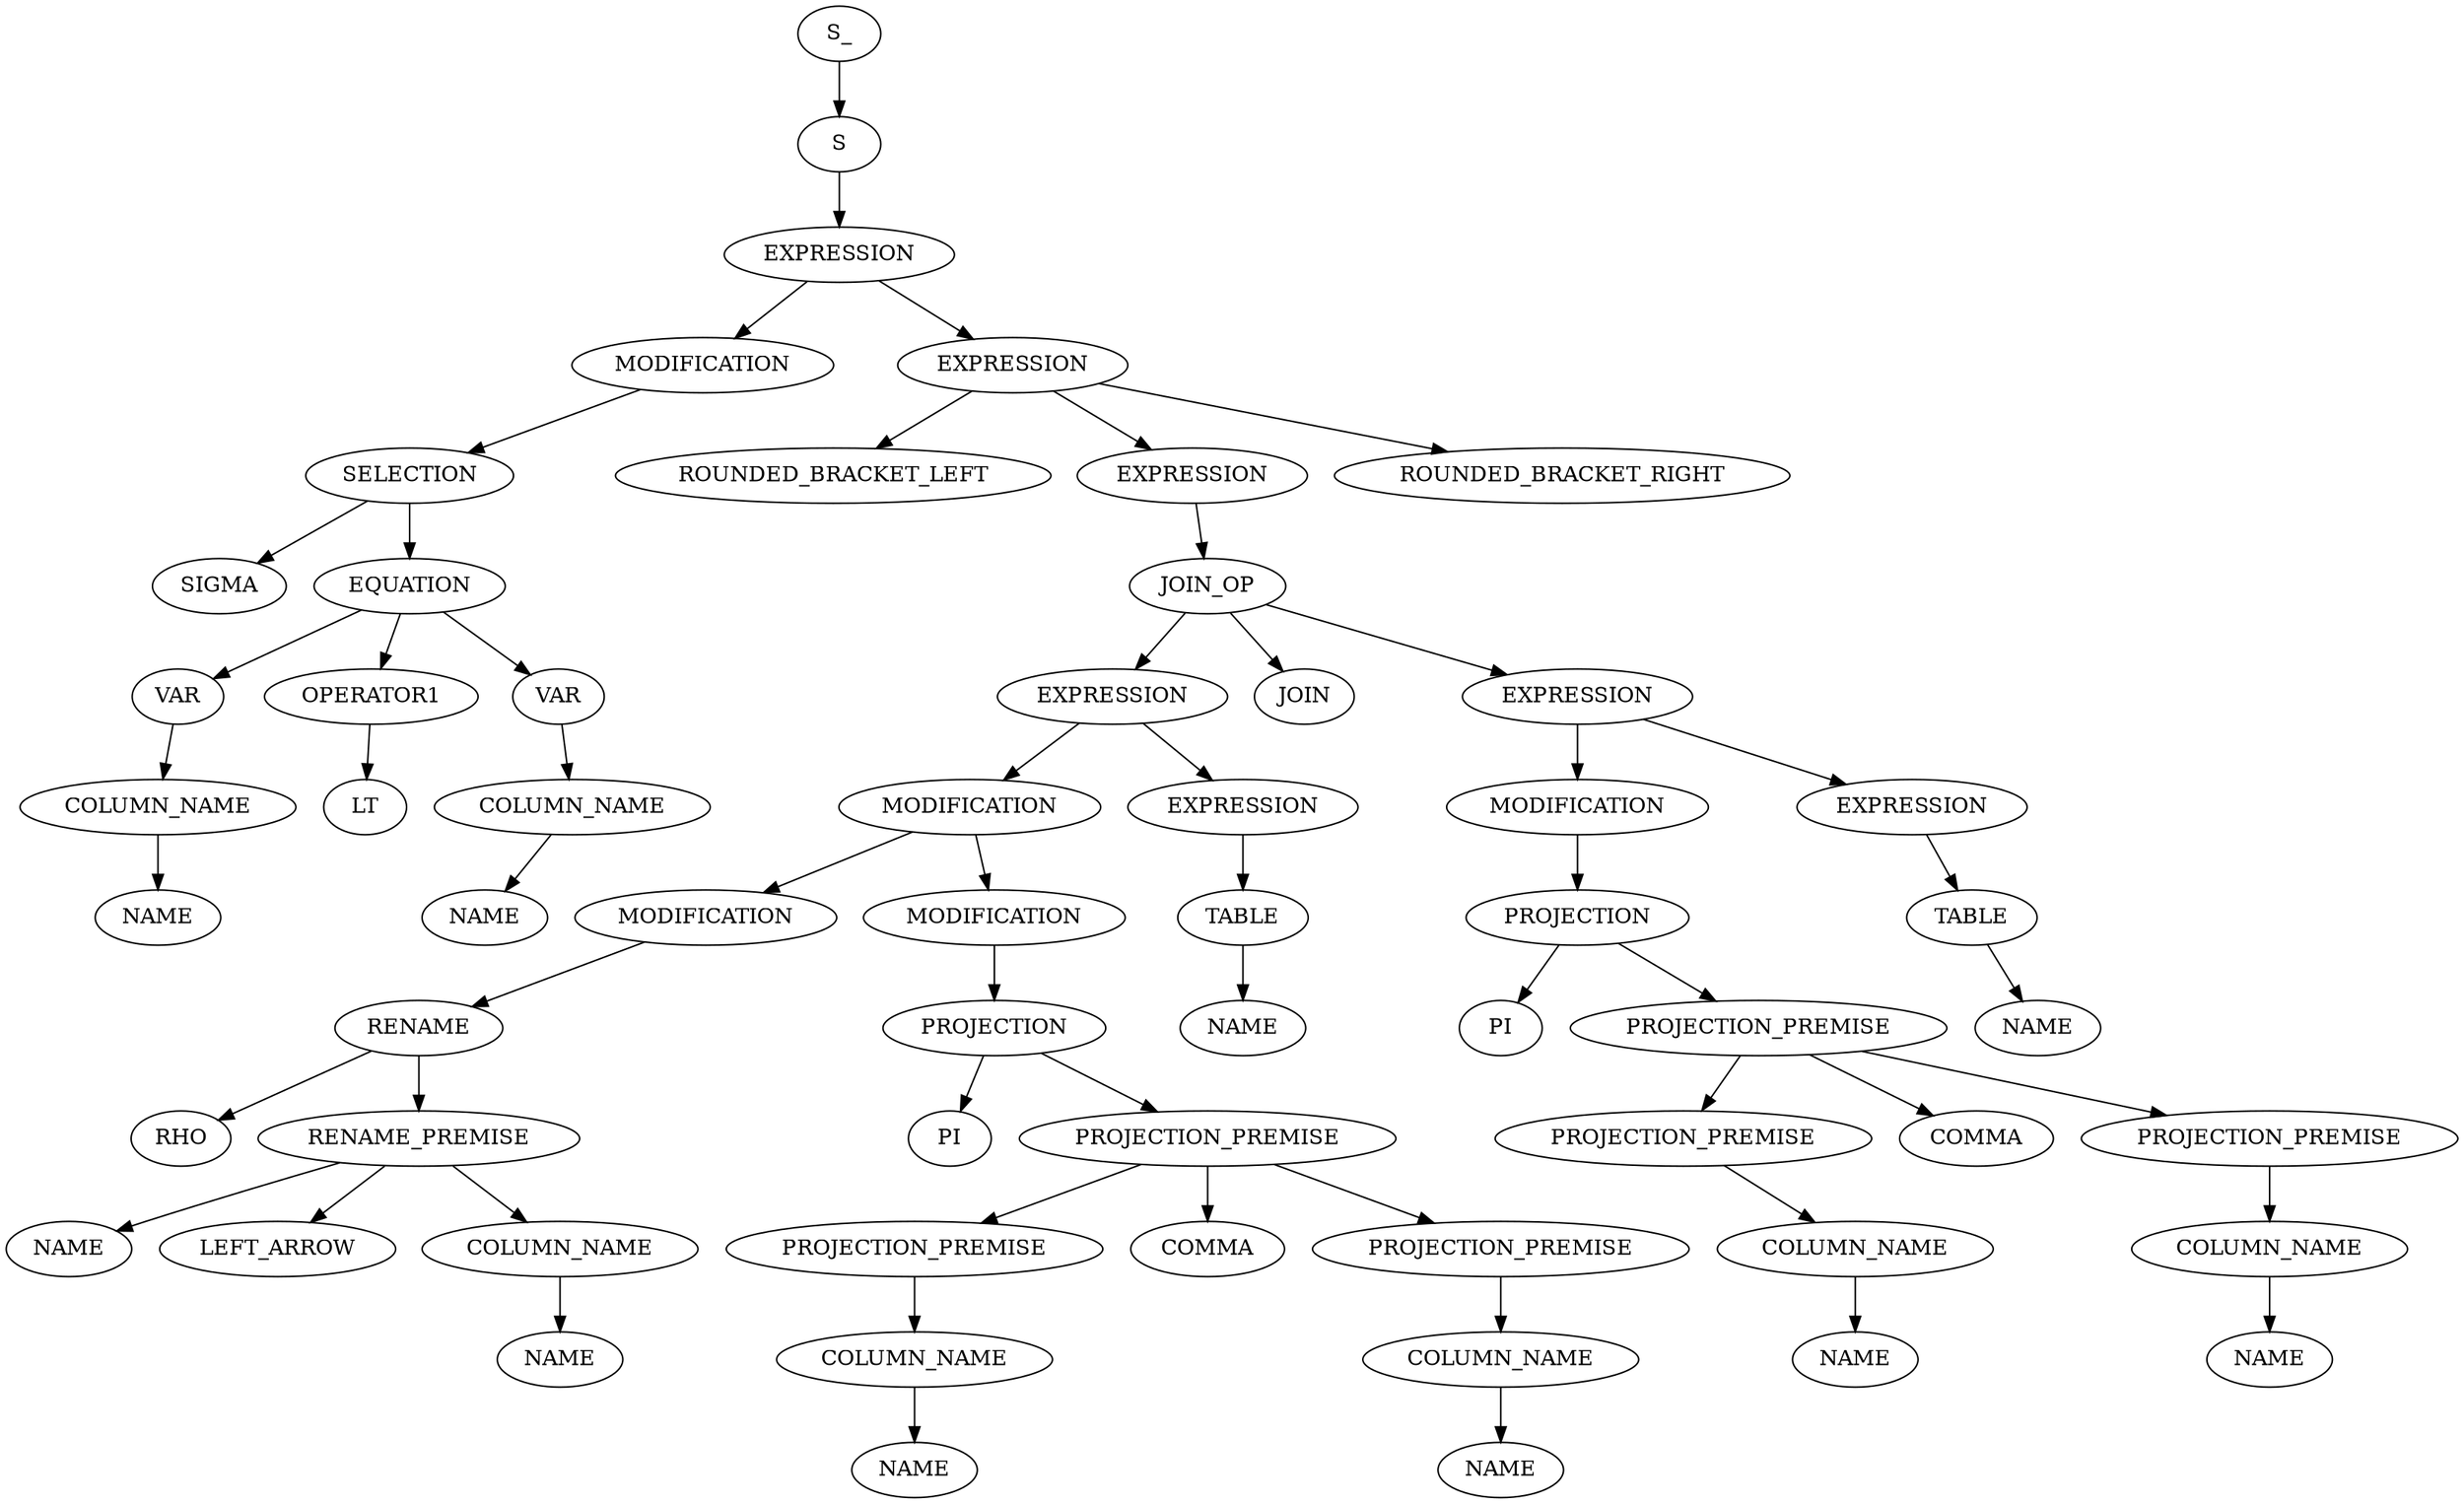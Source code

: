 digraph ParseTree {
  0 [label="S_"];
  0 -> 1
  1 [label="S"];
  1 -> 2
  2 [label="EXPRESSION"];
  2 -> 3
  3 [label="MODIFICATION"];
  3 -> 4
  4 [label="SELECTION"];
  4 -> 5
  5 [label="SIGMA"];
  4 -> 6
  6 [label="EQUATION"];
  6 -> 7
  7 [label="VAR"];
  7 -> 8
  8 [label="COLUMN_NAME"];
  8 -> 9
  9 [label="NAME"];
  6 -> 10
  10 [label="OPERATOR1"];
  10 -> 11
  11 [label="LT"];
  6 -> 12
  12 [label="VAR"];
  12 -> 13
  13 [label="COLUMN_NAME"];
  13 -> 14
  14 [label="NAME"];
  2 -> 15
  15 [label="EXPRESSION"];
  15 -> 16
  16 [label="ROUNDED_BRACKET_LEFT"];
  15 -> 17
  17 [label="EXPRESSION"];
  17 -> 18
  18 [label="JOIN_OP"];
  18 -> 19
  19 [label="EXPRESSION"];
  19 -> 20
  20 [label="MODIFICATION"];
  20 -> 21
  21 [label="MODIFICATION"];
  21 -> 22
  22 [label="RENAME"];
  22 -> 23
  23 [label="RHO"];
  22 -> 24
  24 [label="RENAME_PREMISE"];
  24 -> 25
  25 [label="NAME"];
  24 -> 26
  26 [label="LEFT_ARROW"];
  24 -> 27
  27 [label="COLUMN_NAME"];
  27 -> 28
  28 [label="NAME"];
  20 -> 29
  29 [label="MODIFICATION"];
  29 -> 30
  30 [label="PROJECTION"];
  30 -> 31
  31 [label="PI"];
  30 -> 32
  32 [label="PROJECTION_PREMISE"];
  32 -> 33
  33 [label="PROJECTION_PREMISE"];
  33 -> 34
  34 [label="COLUMN_NAME"];
  34 -> 35
  35 [label="NAME"];
  32 -> 36
  36 [label="COMMA"];
  32 -> 37
  37 [label="PROJECTION_PREMISE"];
  37 -> 38
  38 [label="COLUMN_NAME"];
  38 -> 39
  39 [label="NAME"];
  19 -> 40
  40 [label="EXPRESSION"];
  40 -> 41
  41 [label="TABLE"];
  41 -> 42
  42 [label="NAME"];
  18 -> 43
  43 [label="JOIN"];
  18 -> 44
  44 [label="EXPRESSION"];
  44 -> 45
  45 [label="MODIFICATION"];
  45 -> 46
  46 [label="PROJECTION"];
  46 -> 47
  47 [label="PI"];
  46 -> 48
  48 [label="PROJECTION_PREMISE"];
  48 -> 49
  49 [label="PROJECTION_PREMISE"];
  49 -> 50
  50 [label="COLUMN_NAME"];
  50 -> 51
  51 [label="NAME"];
  48 -> 52
  52 [label="COMMA"];
  48 -> 53
  53 [label="PROJECTION_PREMISE"];
  53 -> 54
  54 [label="COLUMN_NAME"];
  54 -> 55
  55 [label="NAME"];
  44 -> 56
  56 [label="EXPRESSION"];
  56 -> 57
  57 [label="TABLE"];
  57 -> 58
  58 [label="NAME"];
  15 -> 59
  59 [label="ROUNDED_BRACKET_RIGHT"];
}
